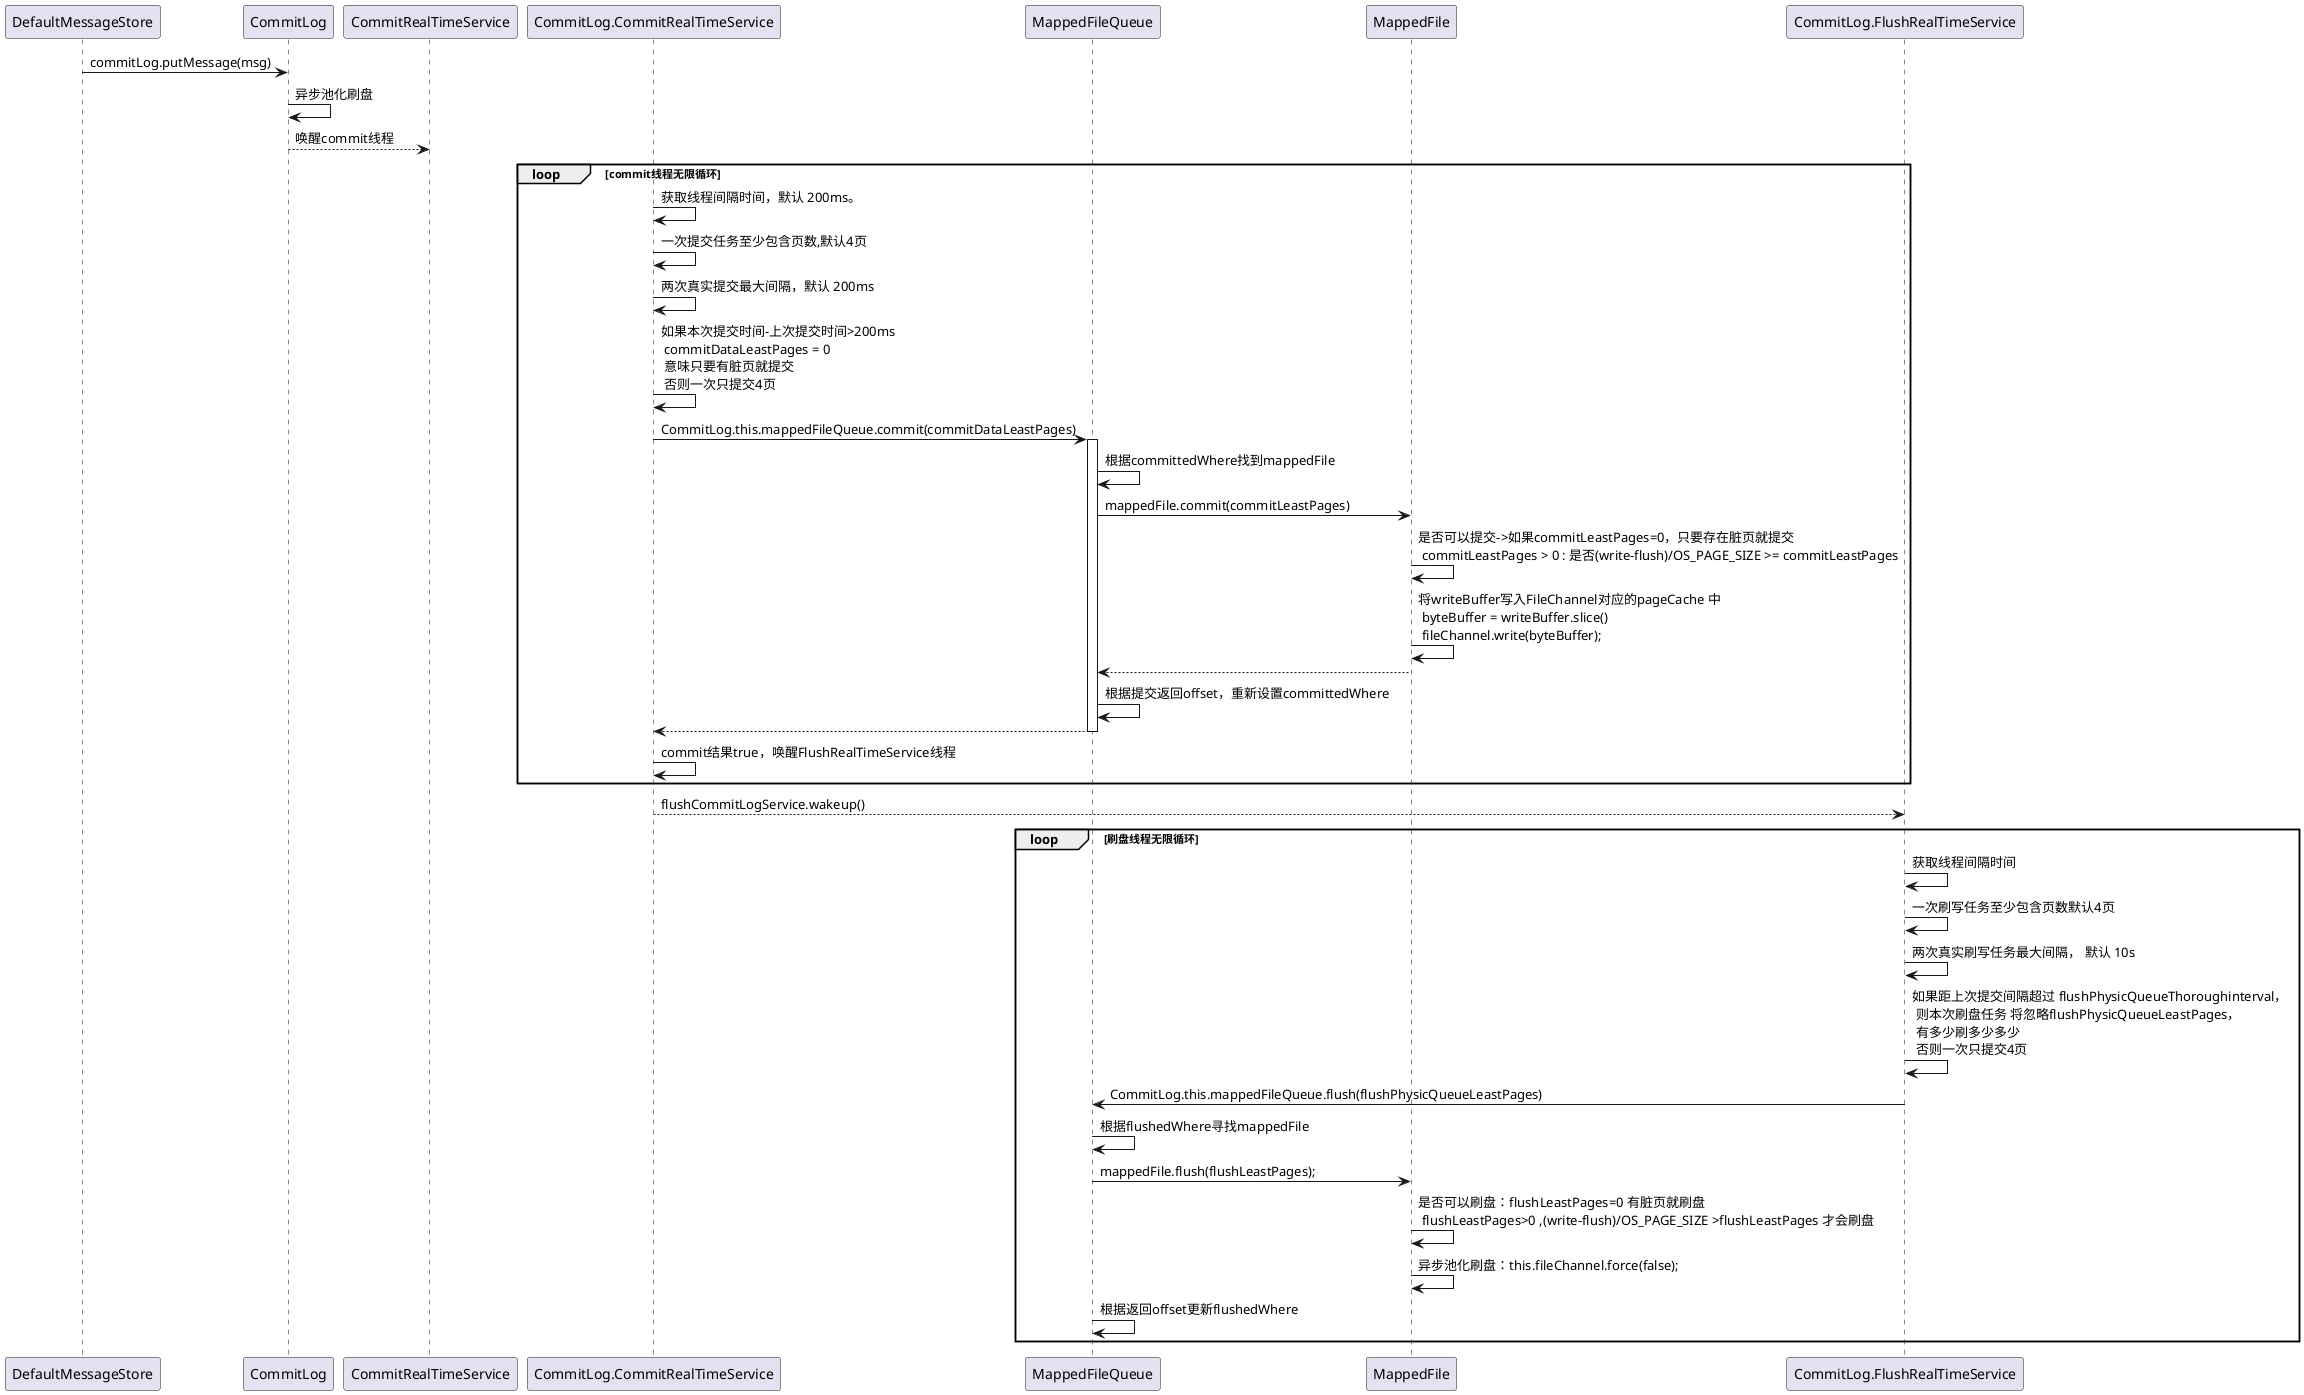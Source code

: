 @startuml
DefaultMessageStore -> CommitLog:commitLog.putMessage(msg)
CommitLog -> CommitLog:异步池化刷盘
CommitLog --> CommitRealTimeService : 唤醒commit线程
loop commit线程无限循环
CommitLog.CommitRealTimeService -> CommitLog.CommitRealTimeService:获取线程间隔时间，默认 200ms。
CommitLog.CommitRealTimeService -> CommitLog.CommitRealTimeService:一次提交任务至少包含页数,默认4页
CommitLog.CommitRealTimeService -> CommitLog.CommitRealTimeService:两次真实提交最大间隔，默认 200ms
CommitLog.CommitRealTimeService -> CommitLog.CommitRealTimeService:如果本次提交时间-上次提交时间>200ms \n commitDataLeastPages = 0 \n 意味只要有脏页就提交\n 否则一次只提交4页

CommitLog.CommitRealTimeService -> MappedFileQueue:CommitLog.this.mappedFileQueue.commit(commitDataLeastPages)
activate MappedFileQueue
MappedFileQueue -> MappedFileQueue:根据committedWhere找到mappedFile
MappedFileQueue -> MappedFile:mappedFile.commit(commitLeastPages)
MappedFile -> MappedFile:是否可以提交->如果commitLeastPages=0，只要存在脏页就提交 \n commitLeastPages > 0 : 是否(write-flush)/OS_PAGE_SIZE >= commitLeastPages
MappedFile -> MappedFile:将writeBuffer写入FileChannel对应的pageCache 中 \n byteBuffer = writeBuffer.slice()\n fileChannel.write(byteBuffer);
MappedFile --> MappedFileQueue
MappedFileQueue -> MappedFileQueue:根据提交返回offset，重新设置committedWhere
MappedFileQueue --> CommitLog.CommitRealTimeService
deactivate

CommitLog.CommitRealTimeService -> CommitLog.CommitRealTimeService:commit结果true，唤醒FlushRealTimeService线程

end

CommitLog.CommitRealTimeService --> CommitLog.FlushRealTimeService:flushCommitLogService.wakeup()

loop 刷盘线程无限循环
CommitLog.FlushRealTimeService -> CommitLog.FlushRealTimeService:获取线程间隔时间
CommitLog.FlushRealTimeService -> CommitLog.FlushRealTimeService:一次刷写任务至少包含页数默认4页
CommitLog.FlushRealTimeService -> CommitLog.FlushRealTimeService:两次真实刷写任务最大间隔， 默认 10s
CommitLog.FlushRealTimeService -> CommitLog.FlushRealTimeService:如果距上次提交间隔超过 flushPhysicQueueThoroughinterval，\n 则本次刷盘任务 将忽略flushPhysicQueueLeastPages，\n 有多少刷多少多少\n 否则一次只提交4页
CommitLog.FlushRealTimeService -> MappedFileQueue:CommitLog.this.mappedFileQueue.flush(flushPhysicQueueLeastPages)
MappedFileQueue -> MappedFileQueue:根据flushedWhere寻找mappedFile
MappedFileQueue -> MappedFile:mappedFile.flush(flushLeastPages);
MappedFile -> MappedFile:是否可以刷盘：flushLeastPages=0 有脏页就刷盘 \n flushLeastPages>0 ,(write-flush)/OS_PAGE_SIZE >flushLeastPages 才会刷盘
MappedFile -> MappedFile:异步池化刷盘：this.fileChannel.force(false);
MappedFileQueue -> MappedFileQueue:根据返回offset更新flushedWhere
end
@enduml